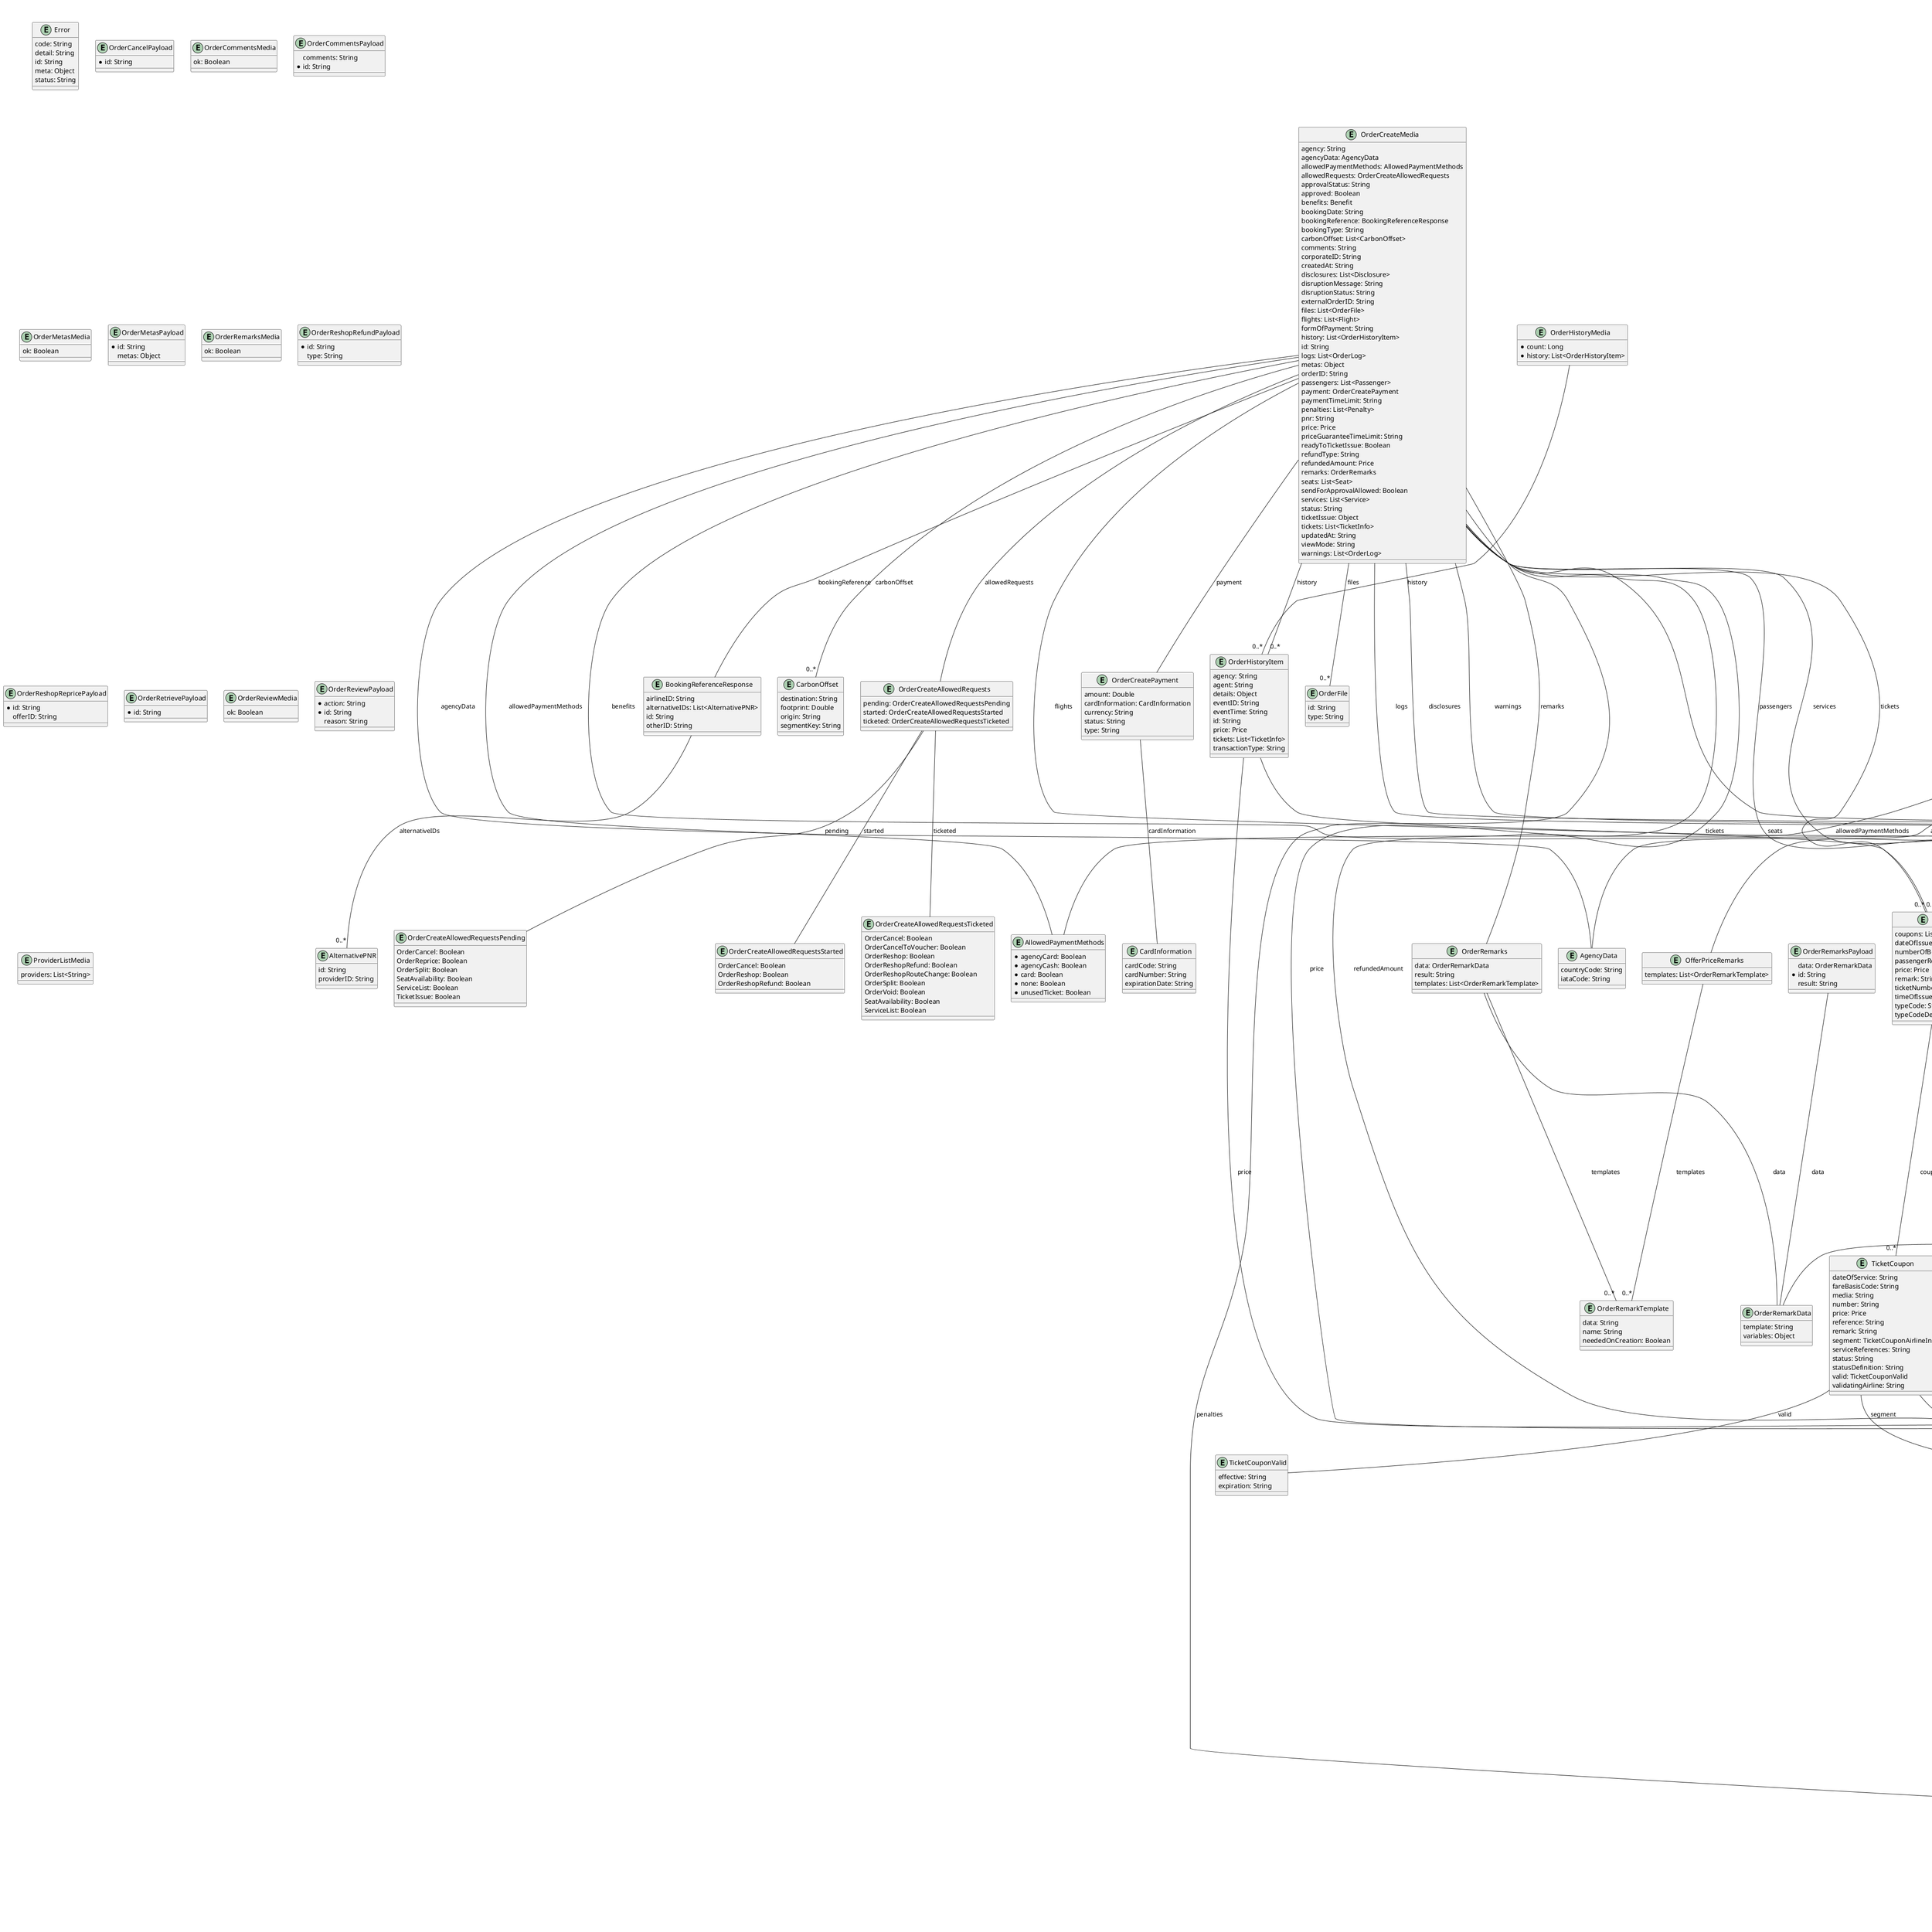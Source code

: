 @startuml

title AirGateway NDC JSON API Schemas Diagram

entity Address {
    cityName: String
    countryCode: String
    postalCode: String
    street: String
}

entity AgencyData {
    countryCode: String
    iataCode: String
}

entity AirDocIssuePayloadPayload {
    * id: String
    * payment: Payment
}

entity AirShoppingMedia {
    result: List<AirShoppingOffer>
}

entity AirShoppingOffer {
    benefits: Benefit
    createdAt: Long
    disclosures: List<Disclosure>
    error: String
    flights: List<Flight>
    maxNumberOfStops: Long
    offerID: String
    offerType: String
    owner: String
    paymentTimeLimit: String
    price: Price
    priceBreakdown: PriceBreakdown
    provider: String
}

entity AirShoppingPayload {
    corporateDiscountCodes: Object
    metadata: Metadata
    * originDestinations: List<OriginDestinationASRQ>
    preferences: PreferencesAS
    * travelers: Travelers
}

entity AllowedPaymentMethods {
    * agencyCard: Boolean
    * agencyCash: Boolean
    * card: Boolean
    * none: Boolean
    * unusedTicket: Boolean
}

entity AlternativePNR {
    id: String
    providerID: String
}

entity AncillariesToRebook {
    flightKey: String
    rebook: Boolean
}

entity ArrivalASRQ {
    * airportCode: String
    date: String
}

entity BaggageAllowance {
    carryOn: List<BaggageAllowanceItem>
    checked: List<BaggageAllowanceItem>
}

entity BaggageAllowanceItem {
    chooseType: String
    options: List<BaggageAllowanceItemOption>
    passengerRefs: String
}

entity BaggageAllowanceItemOption {
    properties: List<DisclosureProperty>
    quantity: Long
    text: String
}

entity Benefit {
    amount: Price
    application: String
    description: String
    term: DisclosureDescription
}

entity BookingInstructions {
    mandatoryText: String
    pattern: String
    placeHolder: String
    type: String
}

entity BookingReferenceResponse {
    airlineID: String
    alternativeIDs: List<AlternativePNR>
    id: String
    otherID: String
}

entity CarbonOffset {
    destination: String
    footprint: Double
    origin: String
    segmentKey: String
}

entity CardInformation {
    cardCode: String
    cardNumber: String
    expirationDate: String
}

entity Characteristics {
    code: String
    definition: String
}

entity ClassOfService {
    cabinDesignator: String
    code: String
    disclosureRefs: List<String>
    fare: FlightDetailFare
    fareRules: List<FareRule>
    generalClassCode: String
    refs: String
}

entity DepartureASRQ {
    * airportCode: String
    * date: String
}

entity Disclosure {
    descriptions: List<DisclosureDescription>
    listKey: String
}

entity DisclosureDescription {
    category: String
    item: String
    media: MediaData
    metadataToken: String
    originDestinationReference: String
    properties: List<DisclosureProperty>
    text: String
    units: String
}

entity DisclosureProperty {
    UOM: String
    type: String
    value: String
}

entity DiscountPreferences {
    largeFamily: String
    residentCode: String
}

entity Document {
    * documentID: String
    * documentType: String
    expirationDate: String
}

entity Equipment {
    aircraftCode: String
    name: String
}

entity Error {
    code: String
    detail: String
    id: String
    meta: Object
    status: String
}

entity ExitSeat {
    position: String
    row: Long
    segmentID: String
}

entity FQTVAccount {
    number: String
}

entity FQTVInfo {
    account: FQTVAccount
    airlineID: String
}

entity Fare {
    Code: String
    Definition: String
}

entity FareRule {
    cancel: String
    cancelEnum: String
    change: String
    changeEnum: String
    passengerRef: String
    passengerType: String
    penalties: List<Penalty>
}

entity Flight {
    arrival: FlightPointData
    baggageAllowance: BaggageAllowance
    departure: FlightPointData
    duration: String
    key: String
    segments: List<FlightSegment>
}

entity FlightDetail {
    classOfService: ClassOfService
    duration: String
    seatsLeft: String
    segmentType: String
    stopLocations: List<StopLocation>
    stopQuantity: String
}

entity FlightDetailFare {
    basisCode: String
    cabin: String
    code: String
    marketingName: String
    priceClassName: String
    standardName: String
    type: String
}

entity FlightPointData {
    * airportCode: String
    airportName: String
    countryID: String
    date: String
    parentLocation: String
    terminalName: String
    time: String
}

entity FlightPointDataRSArrInner {
    * airportCode: String
    airportName: String
    countryID: String
    date: String
    parentLocation: String
    terminalName: String
    time: String
}

entity FlightPointDataRSDepInner {
    * airportCode: String
    airportName: String
    countryID: String
    date: String
    parentLocation: String
    terminalName: String
    time: String
}

entity FlightSegment {
    ODRef: String
    detail: FlightDetail
    * equipment: Equipment
    fareCode: String
    flightNumber: String
    * marketingCarrier: MarketingCarrier
    operatingCarrier: OperatingCarrier
    * originDestination: OriginDestinationRSInner
    segmentID: String
}

entity Identity4Discount {
    identityDocumentNumber: String
    identityDocumentType: String
    remark: String
}

entity ItinShoppingMedia {
    itinerary: ItineraryRS
    status: String
}

entity ItinShoppingPayload {
    * itinerary: List<ItineraryRQ>
    metadata: Metadata
    * travelers: Travelers
}

entity ItineraryFlight {
    arrival: FlightPointData
    departure: FlightPointData
    duration: String
    key: String
    segments: List<ItineraryFlightSegment>
}

entity ItineraryFlightSegment {
    ODRef: String
    detail: ItineraryFlightSegmentDetail
    equipment: Equipment
    flightNumber: String
    marketingCarrier: MarketingCarrier
    operatingCarrier: OperatingCarrier
    originDestination: OriginDestinationRSInner
    segmentID: String
}

entity ItineraryFlightSegmentDetail {
    duration: String
    segmentType: String
    stopLocations: List<StopLocation>
    stopQuantity: String
}

entity ItineraryOption {
    details: List<ItineraryOptionFlight>
    disclosures: List<Disclosure>
    offerID: String
    price: Price
    priceBreakdown: PriceBreakdown
}

entity ItineraryOptionFlight {
    baggageAllowance: BaggageAllowance
    key: String
    segments: List<ItineraryOptionFlightSegmentDetail>
}

entity ItineraryOptionFlightSegmentDetail {
    ODRef: String
    cabinDesignator: String
    code: String
    disclosureRefs: List<String>
    fare: FlightDetailFare
    fareRules: List<FareRule>
    generalClassCode: String
    refs: String
    seatsLeft: String
    segmentID: String
}

entity ItineraryRQ {
    * arrival: String
    * date: String
    * departure: String
    flightNumbers: List<String>
}

entity ItineraryRS {
    createdAt: Long
    flights: List<ItineraryFlight>
    maxNumberOfStops: Long
    offerType: String
    options: List<ItineraryOption>
    owner: String
    paymentTimeLimit: String
}

entity MarketingCarrier {
    * airlineID: String
    * flightNumber: String
    * name: String
}

entity MediaData {
    id: String
    link: String
}

entity Metadata {
    * country: String
    * currency: String
    * locale: String
}

entity OfferPriceAllowedRequests {
    OrderCreateWithPayment: Boolean
    SeatAvailability: Boolean
    ServiceList: Boolean
}

entity OfferPriceMedia {
    agencyData: AgencyData
    allowedPaymentMethods: AllowedPaymentMethods
    allowedRequests: OfferPriceAllowedRequests
    benefits: Benefit
    cardSurcharges: Object
    createdAt: Long
    disclosures: List<Disclosure>
    discounts: DiscountPreferences
    extraInfoMandatory: List<String>
    flights: List<Flight>
    instantPayment: String
    offerExpiration: String
    offerID: String
    owner: String
    passengers: List<Passenger>
    paymentTimeLimit: String
    price: Price
    remarks: OfferPriceRemarks
    shoppingResponseID: String
    specialServices: List<SSR>
    warnings: List<OrderLog>
}

entity OfferPricePayload {
    offerID: String
    offerIDs: List<String>
    reshopOfferID: String
    services: List<ServiceRequest>
}

entity OfferPriceRemarks {
    templates: List<OrderRemarkTemplate>
}

entity OperatingCarrier {
    * airlineID: String
    flightNumber: String
    * name: String
}

entity OrderCancelMedia {
    orderID: String
    warnings: List<OrderLog>
}

entity OrderCancelPayload {
    * id: String
}

entity OrderChangePayload {
    action: String
    * id: String
    loyaltyProgramAccount: String
    passengerUpdate: Passenger
    passengers: List<Passenger>
    payment: Payment
    reshopOfferID: String
    services: List<ServiceRequest>
}

entity OrderCommentsMedia {
    ok: Boolean
}

entity OrderCommentsPayload {
    comments: String
    * id: String
}

entity OrderCreateAllowedRequests {
    pending: OrderCreateAllowedRequestsPending
    started: OrderCreateAllowedRequestsStarted
    ticketed: OrderCreateAllowedRequestsTicketed
}

entity OrderCreateAllowedRequestsPending {
    OrderCancel: Boolean
    OrderReprice: Boolean
    OrderSplit: Boolean
    SeatAvailability: Boolean
    ServiceList: Boolean
    TicketIssue: Boolean
}

entity OrderCreateAllowedRequestsStarted {
    OrderCancel: Boolean
    OrderReshop: Boolean
    OrderReshopRefund: Boolean
}

entity OrderCreateAllowedRequestsTicketed {
    OrderCancel: Boolean
    OrderCancelToVoucher: Boolean
    OrderReshop: Boolean
    OrderReshopRefund: Boolean
    OrderReshopRouteChange: Boolean
    OrderSplit: Boolean
    OrderVoid: Boolean
    SeatAvailability: Boolean
    ServiceList: Boolean
}

entity OrderCreateMedia {
    agency: String
    agencyData: AgencyData
    allowedPaymentMethods: AllowedPaymentMethods
    allowedRequests: OrderCreateAllowedRequests
    approvalStatus: String
    approved: Boolean
    benefits: Benefit
    bookingDate: String
    bookingReference: BookingReferenceResponse
    bookingType: String
    carbonOffset: List<CarbonOffset>
    comments: String
    corporateID: String
    createdAt: String
    disclosures: List<Disclosure>
    disruptionMessage: String
    disruptionStatus: String
    externalOrderID: String
    files: List<OrderFile>
    flights: List<Flight>
    formOfPayment: String
    history: List<OrderHistoryItem>
    id: String
    logs: List<OrderLog>
    metas: Object
    orderID: String
    passengers: List<Passenger>
    payment: OrderCreatePayment
    paymentTimeLimit: String
    penalties: List<Penalty>
    pnr: String
    price: Price
    priceGuaranteeTimeLimit: String
    readyToTicketIssue: Boolean
    refundType: String
    refundedAmount: Price
    remarks: OrderRemarks
    seats: List<Seat>
    sendForApprovalAllowed: Boolean
    services: List<Service>
    status: String
    ticketIssue: Object
    tickets: List<TicketInfo>
    updatedAt: String
    viewMode: String
    warnings: List<OrderLog>
}

entity OrderCreatePayload {
    corporateID: String
    loyaltyProgramAccount: String
    metas: Object
    * passengers: List<Passenger>
    payment: Payment
    remarks: OrderCreateRemarks
    * shoppingResponseID: String
}

entity OrderCreatePayment {
    amount: Double
    cardInformation: CardInformation
    currency: String
    status: String
    type: String
}

entity OrderCreateRemarks {
    data: OrderRemarkData
    result: String
}

entity OrderFile {
    id: String
    type: String
}

entity OrderHistoryItem {
    agency: String
    agent: String
    details: Object
    eventID: String
    eventTime: String
    id: String
    price: Price
    tickets: List<TicketInfo>
    transactionType: String
}

entity OrderHistoryMedia {
    * count: Long
    * history: List<OrderHistoryItem>
}

entity OrderListCounters {
    active: Long
    approved: Long
    cancelled: Long
    disrupted: Long
    pending: Long
    refused: Long
    ticketed: Long
    underApproval: Long
    unused: Long
    voided: Long
}

entity OrderListItem {
    agency: String
    approveStatus: String
    bookingDate: String
    bookingType: String
    corporateID: String
    disruptionStatus: String
    flights: List<Flight>
    id: String
    orderID: String
    owner: String
    passengers: List<Passenger>
    paymentTimeLimit: String
    pnr: String
    provider: String
    status: String
}

entity OrderListMedia {
    agencies: List<String>
    count: Long
    counters: OrderListCounters
    orders: List<OrderListItem>
}

entity OrderLog {
    severity: String
    text: String
    timestamp: String
    type: String
}

entity OrderMetasMedia {
    ok: Boolean
}

entity OrderMetasPayload {
    * id: String
    metas: Object
}

entity OrderRemarkData {
    template: String
    variables: Object
}

entity OrderRemarkTemplate {
    data: String
    name: String
    neededOnCreation: Boolean
}

entity OrderRemarks {
    data: OrderRemarkData
    result: String
    templates: List<OrderRemarkTemplate>
}

entity OrderRemarksMedia {
    ok: Boolean
}

entity OrderRemarksPayload {
    data: OrderRemarkData
    * id: String
    result: String
}

entity OrderReshopMedia {
    offers: List<OrderReshopMediaType>
}

entity OrderReshopMediaType {
    benefits: Benefit
    disclosures: List<Disclosure>
    flights: List<Flight>
    offerID: String
    offerType: String
    owner: String
    price: Price
    priceBreakdown: PriceBreakdown
    priceChange: Boolean
    warnings: List<OrderLog>
}

entity OrderReshopPayload {
    * id: String
    * originDestinations: List<OriginDestinationASRQ>
    preferences: Preferences
}

entity OrderReshopRefundMedia {
    flights: List<Flight>
    originalOrder: Price
    penalty: Price
    refund: Price
    seats: List<Seat>
    services: List<Service>
    tickets: List<TicketInfo>
    voidPermited: Boolean
    warnings: List<OrderLog>
}

entity OrderReshopRefundPayload {
    * id: String
    type: String
}

entity OrderReshopRepriceMedia {
    benefits: Benefit
    cardSurcharges: Object
    disclosures: List<Disclosure>
    flights: List<Flight>
    offerID: String
    owner: String
    price: Price
    seatsToRebook: List<AncillariesToRebook>
    servicesToRebook: List<AncillariesToRebook>
    warnings: List<OrderLog>
}

entity OrderReshopRepricePayload {
    * id: String
    offerID: String
}

entity OrderRetrievePayload {
    * id: String
}

entity OrderReviewMedia {
    ok: Boolean
}

entity OrderReviewPayload {
    * action: String
    * id: String
    reason: String
}

entity OrderUpdatePayload {
    action: String
    * id: String
    * passengersUpdate: List<Passenger>
}

entity OriginDestinationASRQ {
    * arrival: ArrivalASRQ
    * departure: DepartureASRQ
    type: String
}

entity OriginDestinationRSInner {
    arrival: FlightPointDataRSArrInner
    departure: FlightPointDataRSDepInner
}

entity Passenger {
    data: PassengerData
    document: Document
    fareBasisCodes: Object
    identity4Discount: List<Identity4Discount>
    infantReference: String
    passengerType: String
    seats: List<Seat>
    services: List<ServiceRequest>
    specialServices: List<SSR>
    * travelerReference: String
}

entity PassengerData {
    address: Address
    birthdate: String
    email: String
    fqtvInfo: FQTVInfo
    gender: String
    * name: String
    phone: String
    surname: String
    title: String
}

entity Payment {
    cardCode: String
    cardHolderEmail: String
    cardHolderName: String
    cardHolderSurname: String
    cardHolderTitle: String
    cardNumber: String
    cardType: String
    cashEmail: String
    cashName: String
    cashSurname: String
    cashTitle: String
    cityName: String
    countryCode: String
    expiration: String
    * method: String
    passengerType: String
    phone: String
    postalCode: String
    remark: String
    seriesCode: String
    stateProv: String
    street1: String
    street2: String
    voucher: PaymentVoucher
}

entity PaymentVoucher {
    amount: Double
    currency: String
    email: String
    number: String
    surname: String
}

entity Penalty {
    amounts: List<PenaltyAmount>
    description: String
    type: String
}

entity PenaltyAmount {
    amount: Double
    currency: String
    providerAmount: Double
    providerCurrency: String
    remark: String
}

entity Preferences {
    cabin: List<String>
    discounts: DiscountPreferences
    fare: Fare
    fareList: List<Fare>
    nonStop: Boolean
}

entity PreferencesAS {
    cabin: List<String>
    discounts: DiscountPreferences
    fare: Fare
    fareList: List<Fare>
    maxDuration: List<String>
    maxDurationRatio: List<Double>
    maxStops: List<Long>
    nonStop: Boolean
}

entity Price {
    consumer: PriceDetail
    provider: PriceDetail
}

entity PriceBreakdown {
    inbound: Price
    outbound: Price
}

entity PriceDetail {
    base: Double
    breakdown: List<PriceDetailBreakdown>
    currency: String
    surcharge: Double
    tax: PriceDetailTax
    total: Double
}

entity PriceDetailBreakdown {
    base: Double
    offerItemID: String
    passengerRefs: String
    passengerType: String
    surcharge: Double
    tax: PriceDetailTax
}

entity PriceDetailTax {
    breakdown: List<PriceDetailTaxBreakdown>
    total: Double
}

entity PriceDetailTaxBreakdown {
    code: String
    currency: String
    description: String
    total: Double
}

entity ProviderListMedia {
    providers: List<String>
}

entity Rows {
    first: Long
    last: Long
}

entity SSR {
    bookingInstructions: BookingInstructions
    code: String
    desc: String
    passengerType: String
    text_required: Boolean
}

entity Seat {
    characteristics: List<Characteristics>
    description: String
    listKey: String
    location: SeatLocation
    passengerRefs: String
    passengerType: String
    price: Price
    refs: String
    remarks: List<String>
    removable: Boolean
    segment: String
}

entity SeatAvailabilityMedia {
    disclosures: List<Disclosure>
    exits: List<ExitSeat>
    owner: String
    seatDisplay: List<SeatDisplay>
    seatList: List<Seat>
    segments: List<FlightSegment>
}

entity SeatAvailabilityPayload {
    id: String
    passengers: List<Passenger>
    reshopOfferID: String
    segmentID: String
    shoppingResponseID: String
}

entity SeatDisplay {
    columns: String
    rows: Rows
    segment: String
}

entity SeatLocation {
    column: String
    row: Long
}

entity Service {
    bookingInstructions: BookingInstructions
    descriptions: List<String>
    maximumQuantity: Long
    minimumQuantity: Long
    name: String
    objectKey: String
    price: Price
    properties: List<DisclosureProperty>
    ref: String
    removable: Boolean
    segmentReferences: String
    serviceID: String
    travelerReferences: String
}

entity ServiceListMedia {
    disclosures: List<Disclosure>
    passengers: List<Passenger>
    segments: List<FlightSegment>
    services: List<Service>
    warnings: List<OrderLog>
}

entity ServiceListPayload {
    id: String
    passengers: List<Passenger>
    reshopOfferID: String
    shoppingResponseID: String
}

entity ServiceRequest {
    * action: String
    owner: String
    quantity: Double
    seatLocation: SeatLocation
    segmentReference: String
    serviceID: String
    text: String
    travelerReference: String
    * type: String
}

entity StopLocation {
    airportCode: String
    airportName: String
    arrivalDate: String
    arrivalTime: String
    departureDate: String
    departureTime: String
}

entity TicketCoupon {
    dateOfService: String
    fareBasisCode: String
    media: String
    number: String
    price: Price
    reference: String
    remark: String
    segment: TicketCouponAirlineInfo
    serviceReferences: String
    status: String
    statusDefinition: String
    valid: TicketCouponValid
    validatingAirline: String
}

entity TicketCouponAirlineInfo {
    arrival: FlightPointData
    arrivalDateTime: TicketCouponAirlineInfoDepartureArrivalDateTime
    departure: FlightPointData
    departureDateTime: TicketCouponAirlineInfoDepartureArrivalDateTime
    equipment: Equipment
    marketingCarrier: MarketingCarrier
    status: String
}

entity TicketCouponAirlineInfoDepartureArrivalDateTime {
    date: String
    time: String
}

entity TicketCouponValid {
    effective: String
    expiration: String
}

entity TicketInfo {
    coupons: List<TicketCoupon>
    dateOfIssue: String
    numberOfBooklets: Long
    passengerRef: String
    price: Price
    remark: String
    ticketNumber: String
    timeOfIssue: String
    typeCode: String
    typeCodeDefinition: String
}

entity Travelers {
    * ADT: Double
    CHD: Double
    INF: Double
    V14: Double
    VFR: Double
    VNF: Double
    VNN: Double
    YAD: Double
}


OrderRemarks -- OrderRemarkData : data
OrderRemarks -- "0..*" OrderRemarkTemplate : templates
Seat -- "0..*" Characteristics : characteristics
Seat -- SeatLocation : location
Seat -- Price : price
Flight -- FlightPointData : arrival
Flight -- BaggageAllowance : baggageAllowance
Flight -- FlightPointData : departure
Flight -- "0..*" FlightSegment : segments
ItineraryOption -- "0..*" ItineraryOptionFlight : details
ItineraryOption -- "0..*" Disclosure : disclosures
ItineraryOption -- Price : price
ItineraryOption -- PriceBreakdown : priceBreakdown
OrderReshopPayload -- "0..*" OriginDestinationASRQ : originDestinations
OrderReshopPayload -- Preferences : preferences
OrderReshopRefundMedia -- "0..*" Flight : flights
OrderReshopRefundMedia -- Price : originalOrder
OrderReshopRefundMedia -- Price : penalty
OrderReshopRefundMedia -- Price : refund
OrderReshopRefundMedia -- "0..*" Seat : seats
OrderReshopRefundMedia -- "0..*" Service : services
OrderReshopRefundMedia -- "0..*" TicketInfo : tickets
OrderReshopRefundMedia -- "0..*" OrderLog : warnings
OrderCreateAllowedRequests -- OrderCreateAllowedRequestsPending : pending
OrderCreateAllowedRequests -- OrderCreateAllowedRequestsStarted : started
OrderCreateAllowedRequests -- OrderCreateAllowedRequestsTicketed : ticketed
OrderRemarksPayload -- OrderRemarkData : data
ServiceListMedia -- "0..*" Disclosure : disclosures
ServiceListMedia -- "0..*" Passenger : passengers
ServiceListMedia -- "0..*" FlightSegment : segments
ServiceListMedia -- "0..*" Service : services
ServiceListMedia -- "0..*" OrderLog : warnings
OfferPriceRemarks -- "0..*" OrderRemarkTemplate : templates
OrderCreateMedia -- AgencyData : agencyData
OrderCreateMedia -- AllowedPaymentMethods : allowedPaymentMethods
OrderCreateMedia -- OrderCreateAllowedRequests : allowedRequests
OrderCreateMedia -- Benefit : benefits
OrderCreateMedia -- BookingReferenceResponse : bookingReference
OrderCreateMedia -- "0..*" CarbonOffset : carbonOffset
OrderCreateMedia -- "0..*" Disclosure : disclosures
OrderCreateMedia -- "0..*" OrderFile : files
OrderCreateMedia -- "0..*" Flight : flights
OrderCreateMedia -- "0..*" OrderHistoryItem : history
OrderCreateMedia -- "0..*" OrderLog : logs
OrderCreateMedia -- "0..*" Passenger : passengers
OrderCreateMedia -- OrderCreatePayment : payment
OrderCreateMedia -- "0..*" Penalty : penalties
OrderCreateMedia -- Price : price
OrderCreateMedia -- Price : refundedAmount
OrderCreateMedia -- OrderRemarks : remarks
OrderCreateMedia -- "0..*" Seat : seats
OrderCreateMedia -- "0..*" Service : services
OrderCreateMedia -- "0..*" TicketInfo : tickets
OrderCreateMedia -- "0..*" OrderLog : warnings
PriceDetail -- "0..*" PriceDetailBreakdown : breakdown
PriceDetail -- PriceDetailTax : tax
SeatDisplay -- Rows : rows
ServiceRequest -- SeatLocation : seatLocation
OrderHistoryItem -- Price : price
OrderHistoryItem -- "0..*" TicketInfo : tickets
OriginDestinationRSInner -- FlightPointDataRSArrInner : arrival
OriginDestinationRSInner -- FlightPointDataRSDepInner : departure
OrderHistoryMedia -- "0..*" OrderHistoryItem : history
AirDocIssuePayloadPayload -- Payment : payment
OrderListItem -- "0..*" Flight : flights
OrderListItem -- "0..*" Passenger : passengers
OrderCreateRemarks -- OrderRemarkData : data
OrderCreatePayment -- CardInformation : cardInformation
FlightSegment -- FlightDetail : detail
FlightSegment -- Equipment : equipment
FlightSegment -- MarketingCarrier : marketingCarrier
FlightSegment -- OperatingCarrier : operatingCarrier
FlightSegment -- OriginDestinationRSInner : originDestination
FlightDetail -- ClassOfService : classOfService
FlightDetail -- "0..*" StopLocation : stopLocations
ItineraryRS -- "0..*" ItineraryFlight : flights
ItineraryRS -- "0..*" ItineraryOption : options
OrderReshopMedia -- "0..*" OrderReshopMediaType : offers
Passenger -- PassengerData : data
Passenger -- Document : document
Passenger -- "0..*" Identity4Discount : identity4Discount
Passenger -- "0..*" Seat : seats
Passenger -- "0..*" ServiceRequest : services
Passenger -- "0..*" SSR : specialServices
PassengerData -- Address : address
PassengerData -- FQTVInfo : fqtvInfo
ItineraryOptionFlight -- BaggageAllowance : baggageAllowance
ItineraryOptionFlight -- "0..*" ItineraryOptionFlightSegmentDetail : segments
ItinShoppingPayload -- "0..*" ItineraryRQ : itinerary
ItinShoppingPayload -- Metadata : metadata
ItinShoppingPayload -- Travelers : travelers
FareRule -- "0..*" Penalty : penalties
OrderChangePayload -- Passenger : passengerUpdate
OrderChangePayload -- "0..*" Passenger : passengers
OrderChangePayload -- Payment : payment
OrderChangePayload -- "0..*" ServiceRequest : services
Disclosure -- "0..*" DisclosureDescription : descriptions
OrderReshopMediaType -- Benefit : benefits
OrderReshopMediaType -- "0..*" Disclosure : disclosures
OrderReshopMediaType -- "0..*" Flight : flights
OrderReshopMediaType -- Price : price
OrderReshopMediaType -- PriceBreakdown : priceBreakdown
OrderReshopMediaType -- "0..*" OrderLog : warnings
AirShoppingMedia -- "0..*" AirShoppingOffer : result
DisclosureDescription -- MediaData : media
DisclosureDescription -- "0..*" DisclosureProperty : properties
OriginDestinationASRQ -- ArrivalASRQ : arrival
OriginDestinationASRQ -- DepartureASRQ : departure
PriceDetailBreakdown -- PriceDetailTax : tax
ServiceListPayload -- "0..*" Passenger : passengers
FQTVInfo -- FQTVAccount : account
BaggageAllowance -- "0..*" BaggageAllowanceItem : carryOn
BaggageAllowance -- "0..*" BaggageAllowanceItem : checked
OrderUpdatePayload -- "0..*" Passenger : passengersUpdate
OrderReshopRepriceMedia -- Benefit : benefits
OrderReshopRepriceMedia -- "0..*" Disclosure : disclosures
OrderReshopRepriceMedia -- "0..*" Flight : flights
OrderReshopRepriceMedia -- Price : price
OrderReshopRepriceMedia -- "0..*" AncillariesToRebook : seatsToRebook
OrderReshopRepriceMedia -- "0..*" AncillariesToRebook : servicesToRebook
OrderReshopRepriceMedia -- "0..*" OrderLog : warnings
Benefit -- Price : amount
Benefit -- DisclosureDescription : term
AirShoppingOffer -- Benefit : benefits
AirShoppingOffer -- "0..*" Disclosure : disclosures
AirShoppingOffer -- "0..*" Flight : flights
AirShoppingOffer -- Price : price
AirShoppingOffer -- PriceBreakdown : priceBreakdown
ItineraryOptionFlightSegmentDetail -- FlightDetailFare : fare
ItineraryOptionFlightSegmentDetail -- "0..*" FareRule : fareRules
OfferPricePayload -- "0..*" ServiceRequest : services
AirShoppingPayload -- Metadata : metadata
AirShoppingPayload -- "0..*" OriginDestinationASRQ : originDestinations
AirShoppingPayload -- PreferencesAS : preferences
AirShoppingPayload -- Travelers : travelers
BaggageAllowanceItem -- "0..*" BaggageAllowanceItemOption : options
BaggageAllowanceItemOption -- "0..*" DisclosureProperty : properties
ItineraryFlight -- FlightPointData : arrival
ItineraryFlight -- FlightPointData : departure
ItineraryFlight -- "0..*" ItineraryFlightSegment : segments
TicketCoupon -- Price : price
TicketCoupon -- TicketCouponAirlineInfo : segment
TicketCoupon -- TicketCouponValid : valid
OrderCancelMedia -- "0..*" OrderLog : warnings
SeatAvailabilityPayload -- "0..*" Passenger : passengers
ItinShoppingMedia -- ItineraryRS : itinerary
TicketInfo -- "0..*" TicketCoupon : coupons
TicketInfo -- Price : price
ItineraryFlightSegment -- ItineraryFlightSegmentDetail : detail
ItineraryFlightSegment -- Equipment : equipment
ItineraryFlightSegment -- MarketingCarrier : marketingCarrier
ItineraryFlightSegment -- OperatingCarrier : operatingCarrier
ItineraryFlightSegment -- OriginDestinationRSInner : originDestination
PriceBreakdown -- Price : inbound
PriceBreakdown -- Price : outbound
Payment -- PaymentVoucher : voucher
Price -- PriceDetail : consumer
Price -- PriceDetail : provider
PriceDetailTax -- "0..*" PriceDetailTaxBreakdown : breakdown
OfferPriceMedia -- AgencyData : agencyData
OfferPriceMedia -- AllowedPaymentMethods : allowedPaymentMethods
OfferPriceMedia -- OfferPriceAllowedRequests : allowedRequests
OfferPriceMedia -- Benefit : benefits
OfferPriceMedia -- "0..*" Disclosure : disclosures
OfferPriceMedia -- DiscountPreferences : discounts
OfferPriceMedia -- "0..*" Flight : flights
OfferPriceMedia -- "0..*" Passenger : passengers
OfferPriceMedia -- Price : price
OfferPriceMedia -- OfferPriceRemarks : remarks
OfferPriceMedia -- "0..*" SSR : specialServices
OfferPriceMedia -- "0..*" OrderLog : warnings
ClassOfService -- FlightDetailFare : fare
ClassOfService -- "0..*" FareRule : fareRules
OrderListMedia -- OrderListCounters : counters
OrderListMedia -- "0..*" OrderListItem : orders
BookingReferenceResponse -- "0..*" AlternativePNR : alternativeIDs
Preferences -- DiscountPreferences : discounts
Preferences -- Fare : fare
Preferences -- "0..*" Fare : fareList
TicketCouponAirlineInfo -- FlightPointData : arrival
TicketCouponAirlineInfo -- TicketCouponAirlineInfoDepartureArrivalDateTime : arrivalDateTime
TicketCouponAirlineInfo -- FlightPointData : departure
TicketCouponAirlineInfo -- TicketCouponAirlineInfoDepartureArrivalDateTime : departureDateTime
TicketCouponAirlineInfo -- Equipment : equipment
TicketCouponAirlineInfo -- MarketingCarrier : marketingCarrier
Service -- BookingInstructions : bookingInstructions
Service -- Price : price
Service -- "0..*" DisclosureProperty : properties
SeatAvailabilityMedia -- "0..*" Disclosure : disclosures
SeatAvailabilityMedia -- "0..*" ExitSeat : exits
SeatAvailabilityMedia -- "0..*" SeatDisplay : seatDisplay
SeatAvailabilityMedia -- "0..*" Seat : seatList
SeatAvailabilityMedia -- "0..*" FlightSegment : segments
Penalty -- "0..*" PenaltyAmount : amounts
SSR -- BookingInstructions : bookingInstructions
PreferencesAS -- DiscountPreferences : discounts
PreferencesAS -- Fare : fare
PreferencesAS -- "0..*" Fare : fareList
ItineraryFlightSegmentDetail -- "0..*" StopLocation : stopLocations
OrderCreatePayload -- "0..*" Passenger : passengers
OrderCreatePayload -- Payment : payment
OrderCreatePayload -- OrderCreateRemarks : remarks

@enduml